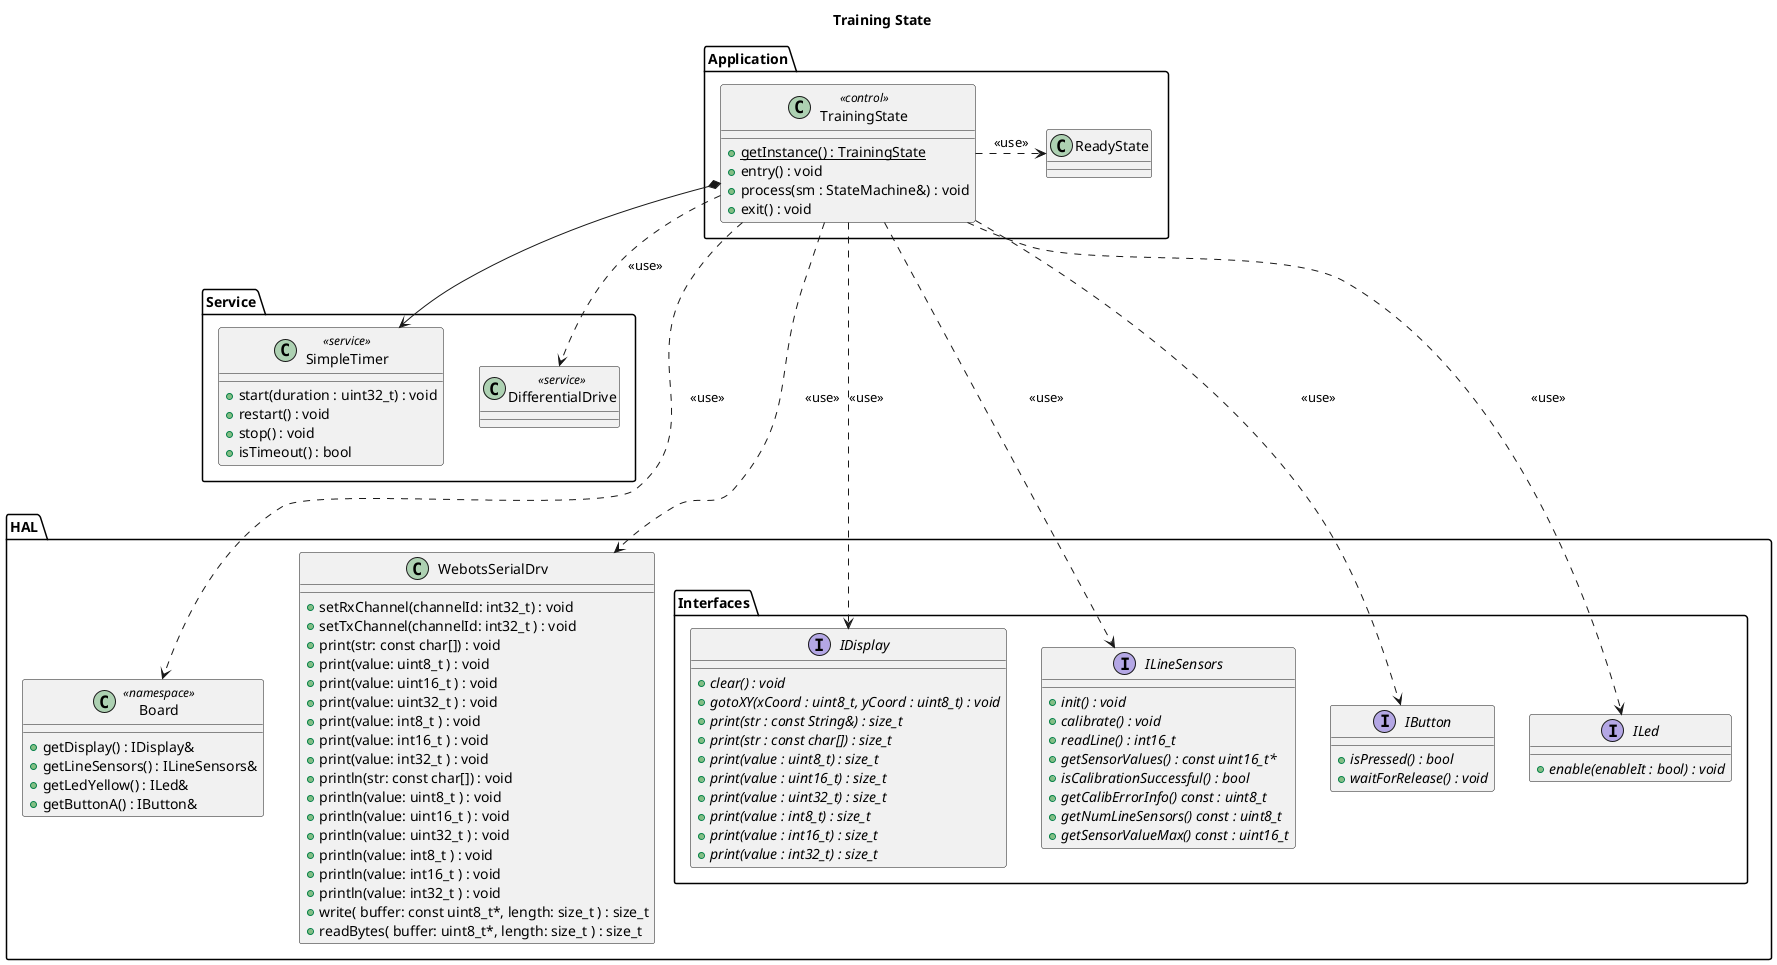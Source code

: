 @startuml

title Training State

package "Application" as appLayer {

    class TrainingState <<control>> {
        + {static} getInstance() : TrainingState
        + entry() : void
        + process(sm : StateMachine&) : void
        + exit() : void
    }

    class TrainingState <<control>>

    TrainingState .r.> ReadyState: <<use>>
    
}

package "Service" as serviceLayer {

    class SimpleTimer <<service>> {
        + start(duration : uint32_t) : void
        + restart() : void
        + stop() : void
        + isTimeout() : bool
    }    
    class DifferentialDrive <<service>>
}

package "HAL" as hal {

    package "Interfaces" as halInterfaces {
        interface IDisplay {
            + {abstract} clear() : void
            + {abstract} gotoXY(xCoord : uint8_t, yCoord : uint8_t) : void
            + {abstract} print(str : const String&) : size_t
            + {abstract} print(str : const char[]) : size_t
            + {abstract} print(value : uint8_t) : size_t
            + {abstract} print(value : uint16_t) : size_t
            + {abstract} print(value : uint32_t) : size_t
            + {abstract} print(value : int8_t) : size_t
            + {abstract} print(value : int16_t) : size_t
            + {abstract} print(value : int32_t) : size_t
        }

        interface ILineSensors {
            + {abstract} init() : void
            + {abstract} calibrate() : void
            + {abstract} readLine() : int16_t
            + {abstract} getSensorValues() : const uint16_t*
            + {abstract} isCalibrationSuccessful() : bool
            + {abstract} getCalibErrorInfo() const : uint8_t
            + {abstract} getNumLineSensors() const : uint8_t
            + {abstract} getSensorValueMax() const : uint16_t
        }
           interface IButton {
            + {abstract} isPressed() : bool
            + {abstract} waitForRelease() : void
        }

        interface ILed {
            + {abstract} enable(enableIt : bool) : void
        }

    }

    class Board << namespace >> {
        + getDisplay() : IDisplay&
        + getLineSensors() : ILineSensors&
        + getLedYellow() : ILed&
        + getButtonA() : IButton&
    }
    class WebotsSerialDrv {
        + setRxChannel(channelId: int32_t) : void
        + setTxChannel(channelId: int32_t ) : void
        + print(str: const char[]) : void
        + print(value: uint8_t ) : void
        + print(value: uint16_t ) : void
        + print(value: uint32_t ) : void
        + print(value: int8_t ) : void
        + print(value: int16_t ) : void
        + print(value: int32_t ) : void
        + println(str: const char[]) : void
        + println(value: uint8_t ) : void
        + println(value: uint16_t ) : void
        + println(value: uint32_t ) : void
        + println(value: int8_t ) : void
        + println(value: int16_t ) : void
        + println(value: int32_t ) : void
        + write( buffer: const uint8_t*, length: size_t ) : size_t 
        + readBytes( buffer: uint8_t*, length: size_t ) : size_t 
    }
}

TrainingState *-> SimpleTimer
TrainingState ..> DifferentialDrive: <<use>>
TrainingState ...> IDisplay: <<use>>
TrainingState ...> ILineSensors: <<use>>
TrainingState ...> ILed: <<use>>
TrainingState ...> Board: <<use>>
TrainingState ...>WebotsSerialDrv: <<use>>
TrainingState ...>IButton: <<use>>
@enduml